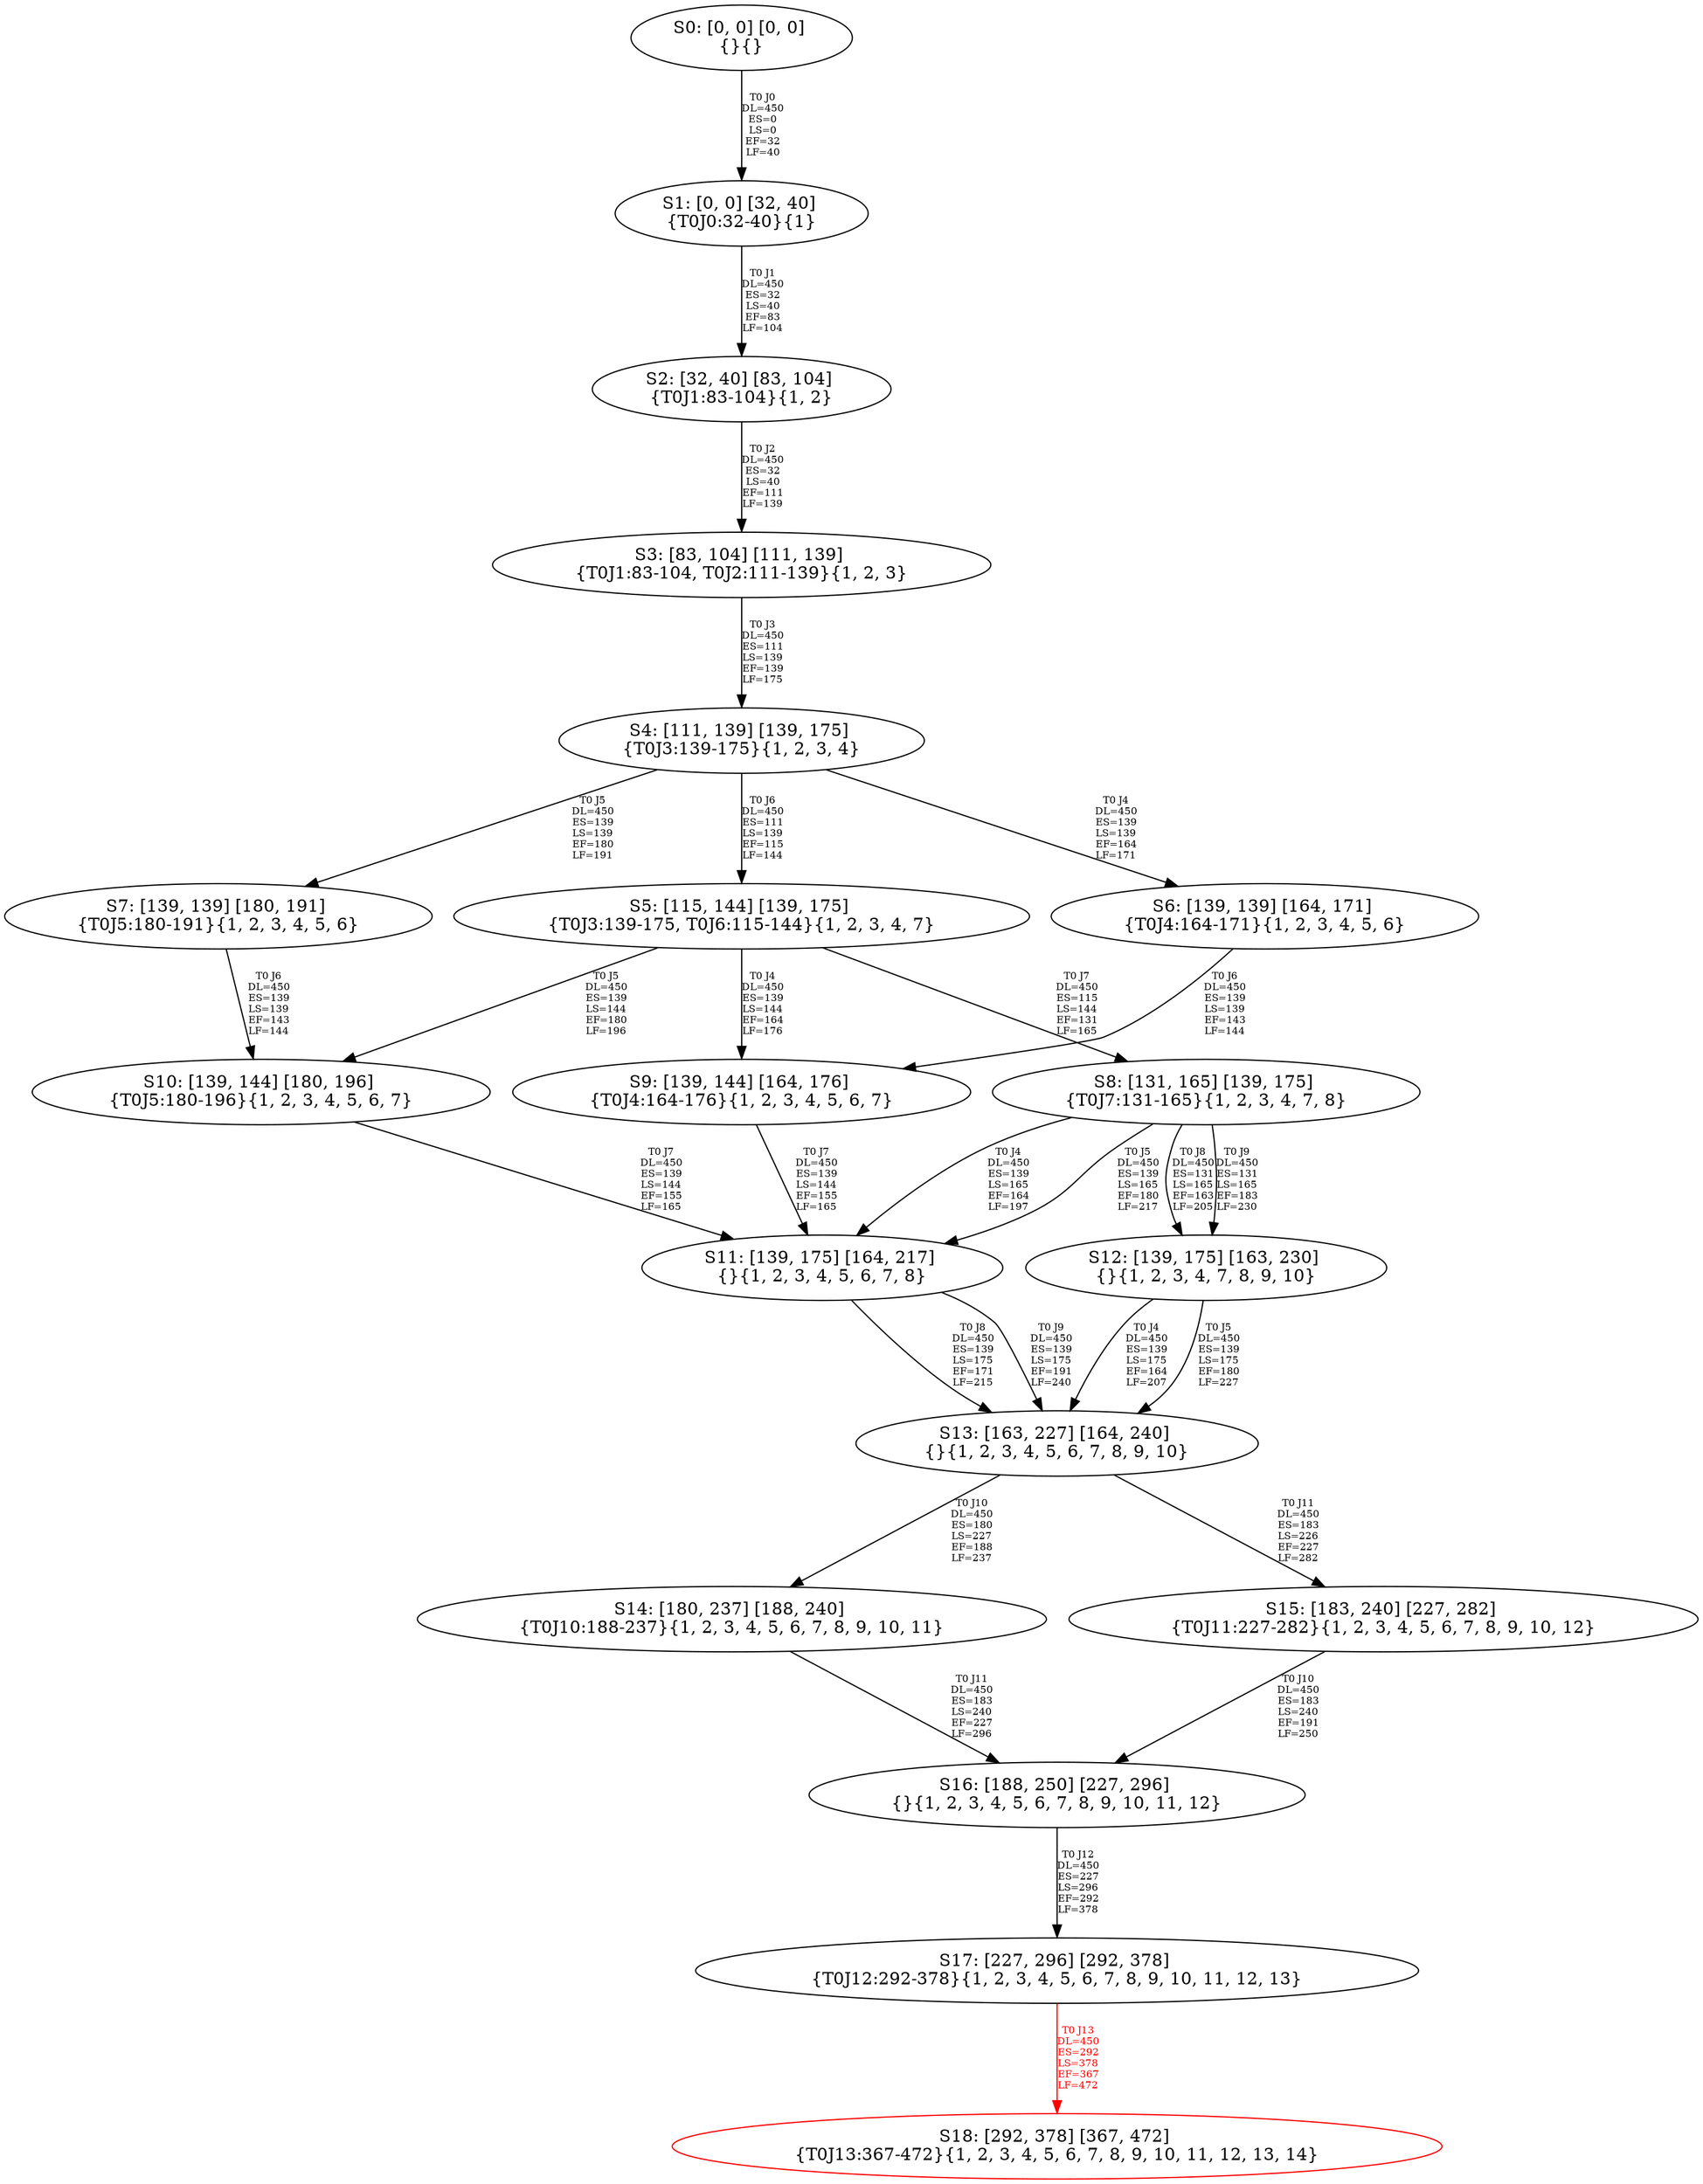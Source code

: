 digraph {
	S0[label="S0: [0, 0] [0, 0] \n{}{}"];
	S1[label="S1: [0, 0] [32, 40] \n{T0J0:32-40}{1}"];
	S2[label="S2: [32, 40] [83, 104] \n{T0J1:83-104}{1, 2}"];
	S3[label="S3: [83, 104] [111, 139] \n{T0J1:83-104, T0J2:111-139}{1, 2, 3}"];
	S4[label="S4: [111, 139] [139, 175] \n{T0J3:139-175}{1, 2, 3, 4}"];
	S5[label="S5: [115, 144] [139, 175] \n{T0J3:139-175, T0J6:115-144}{1, 2, 3, 4, 7}"];
	S6[label="S6: [139, 139] [164, 171] \n{T0J4:164-171}{1, 2, 3, 4, 5, 6}"];
	S7[label="S7: [139, 139] [180, 191] \n{T0J5:180-191}{1, 2, 3, 4, 5, 6}"];
	S8[label="S8: [131, 165] [139, 175] \n{T0J7:131-165}{1, 2, 3, 4, 7, 8}"];
	S9[label="S9: [139, 144] [164, 176] \n{T0J4:164-176}{1, 2, 3, 4, 5, 6, 7}"];
	S10[label="S10: [139, 144] [180, 196] \n{T0J5:180-196}{1, 2, 3, 4, 5, 6, 7}"];
	S11[label="S11: [139, 175] [164, 217] \n{}{1, 2, 3, 4, 5, 6, 7, 8}"];
	S12[label="S12: [139, 175] [163, 230] \n{}{1, 2, 3, 4, 7, 8, 9, 10}"];
	S13[label="S13: [163, 227] [164, 240] \n{}{1, 2, 3, 4, 5, 6, 7, 8, 9, 10}"];
	S14[label="S14: [180, 237] [188, 240] \n{T0J10:188-237}{1, 2, 3, 4, 5, 6, 7, 8, 9, 10, 11}"];
	S15[label="S15: [183, 240] [227, 282] \n{T0J11:227-282}{1, 2, 3, 4, 5, 6, 7, 8, 9, 10, 12}"];
	S16[label="S16: [188, 250] [227, 296] \n{}{1, 2, 3, 4, 5, 6, 7, 8, 9, 10, 11, 12}"];
	S17[label="S17: [227, 296] [292, 378] \n{T0J12:292-378}{1, 2, 3, 4, 5, 6, 7, 8, 9, 10, 11, 12, 13}"];
	S18[label="S18: [292, 378] [367, 472] \n{T0J13:367-472}{1, 2, 3, 4, 5, 6, 7, 8, 9, 10, 11, 12, 13, 14}"];
	S0 -> S1[label="T0 J0\nDL=450\nES=0\nLS=0\nEF=32\nLF=40",fontsize=8];
	S1 -> S2[label="T0 J1\nDL=450\nES=32\nLS=40\nEF=83\nLF=104",fontsize=8];
	S2 -> S3[label="T0 J2\nDL=450\nES=32\nLS=40\nEF=111\nLF=139",fontsize=8];
	S3 -> S4[label="T0 J3\nDL=450\nES=111\nLS=139\nEF=139\nLF=175",fontsize=8];
	S4 -> S6[label="T0 J4\nDL=450\nES=139\nLS=139\nEF=164\nLF=171",fontsize=8];
	S4 -> S7[label="T0 J5\nDL=450\nES=139\nLS=139\nEF=180\nLF=191",fontsize=8];
	S4 -> S5[label="T0 J6\nDL=450\nES=111\nLS=139\nEF=115\nLF=144",fontsize=8];
	S5 -> S9[label="T0 J4\nDL=450\nES=139\nLS=144\nEF=164\nLF=176",fontsize=8];
	S5 -> S10[label="T0 J5\nDL=450\nES=139\nLS=144\nEF=180\nLF=196",fontsize=8];
	S5 -> S8[label="T0 J7\nDL=450\nES=115\nLS=144\nEF=131\nLF=165",fontsize=8];
	S6 -> S9[label="T0 J6\nDL=450\nES=139\nLS=139\nEF=143\nLF=144",fontsize=8];
	S7 -> S10[label="T0 J6\nDL=450\nES=139\nLS=139\nEF=143\nLF=144",fontsize=8];
	S8 -> S11[label="T0 J4\nDL=450\nES=139\nLS=165\nEF=164\nLF=197",fontsize=8];
	S8 -> S11[label="T0 J5\nDL=450\nES=139\nLS=165\nEF=180\nLF=217",fontsize=8];
	S8 -> S12[label="T0 J8\nDL=450\nES=131\nLS=165\nEF=163\nLF=205",fontsize=8];
	S8 -> S12[label="T0 J9\nDL=450\nES=131\nLS=165\nEF=183\nLF=230",fontsize=8];
	S9 -> S11[label="T0 J7\nDL=450\nES=139\nLS=144\nEF=155\nLF=165",fontsize=8];
	S10 -> S11[label="T0 J7\nDL=450\nES=139\nLS=144\nEF=155\nLF=165",fontsize=8];
	S11 -> S13[label="T0 J8\nDL=450\nES=139\nLS=175\nEF=171\nLF=215",fontsize=8];
	S11 -> S13[label="T0 J9\nDL=450\nES=139\nLS=175\nEF=191\nLF=240",fontsize=8];
	S12 -> S13[label="T0 J4\nDL=450\nES=139\nLS=175\nEF=164\nLF=207",fontsize=8];
	S12 -> S13[label="T0 J5\nDL=450\nES=139\nLS=175\nEF=180\nLF=227",fontsize=8];
	S13 -> S14[label="T0 J10\nDL=450\nES=180\nLS=227\nEF=188\nLF=237",fontsize=8];
	S13 -> S15[label="T0 J11\nDL=450\nES=183\nLS=226\nEF=227\nLF=282",fontsize=8];
	S14 -> S16[label="T0 J11\nDL=450\nES=183\nLS=240\nEF=227\nLF=296",fontsize=8];
	S15 -> S16[label="T0 J10\nDL=450\nES=183\nLS=240\nEF=191\nLF=250",fontsize=8];
	S16 -> S17[label="T0 J12\nDL=450\nES=227\nLS=296\nEF=292\nLF=378",fontsize=8];
	S17 -> S18[label="T0 J13\nDL=450\nES=292\nLS=378\nEF=367\nLF=472",color=Red,fontcolor=Red,fontsize=8];
S18[color=Red];
}
